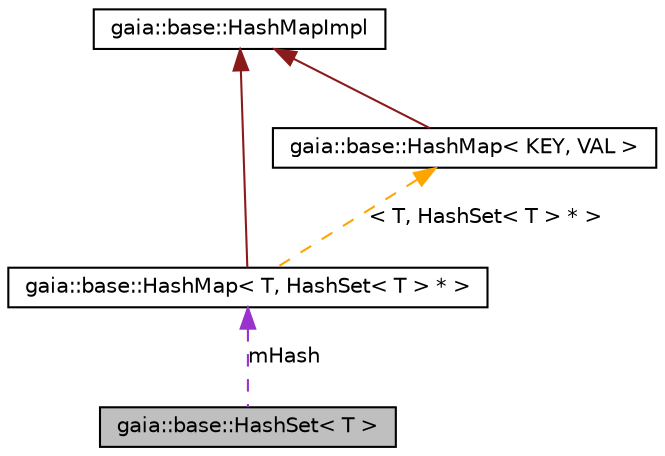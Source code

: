 digraph G
{
  edge [fontname="Helvetica",fontsize="10",labelfontname="Helvetica",labelfontsize="10"];
  node [fontname="Helvetica",fontsize="10",shape=record];
  Node1 [label="gaia::base::HashSet\< T \>",height=0.2,width=0.4,color="black", fillcolor="grey75", style="filled" fontcolor="black"];
  Node2 -> Node1 [dir=back,color="darkorchid3",fontsize="10",style="dashed",label="mHash",fontname="Helvetica"];
  Node2 [label="gaia::base::HashMap\< T, HashSet\< T \> * \>",height=0.2,width=0.4,color="black", fillcolor="white", style="filled",URL="$d3/d57/classgaia_1_1base_1_1_hash_map.html"];
  Node3 -> Node2 [dir=back,color="firebrick4",fontsize="10",style="solid",fontname="Helvetica"];
  Node3 [label="gaia::base::HashMapImpl",height=0.2,width=0.4,color="black", fillcolor="white", style="filled",URL="$d3/d6e/classgaia_1_1base_1_1_hash_map_impl.html"];
  Node4 -> Node2 [dir=back,color="orange",fontsize="10",style="dashed",label="\< T, HashSet\< T \> * \>",fontname="Helvetica"];
  Node4 [label="gaia::base::HashMap\< KEY, VAL \>",height=0.2,width=0.4,color="black", fillcolor="white", style="filled",URL="$d3/d57/classgaia_1_1base_1_1_hash_map.html",tooltip="Implements hashmap data structure and operation functions."];
  Node3 -> Node4 [dir=back,color="firebrick4",fontsize="10",style="solid",fontname="Helvetica"];
}
